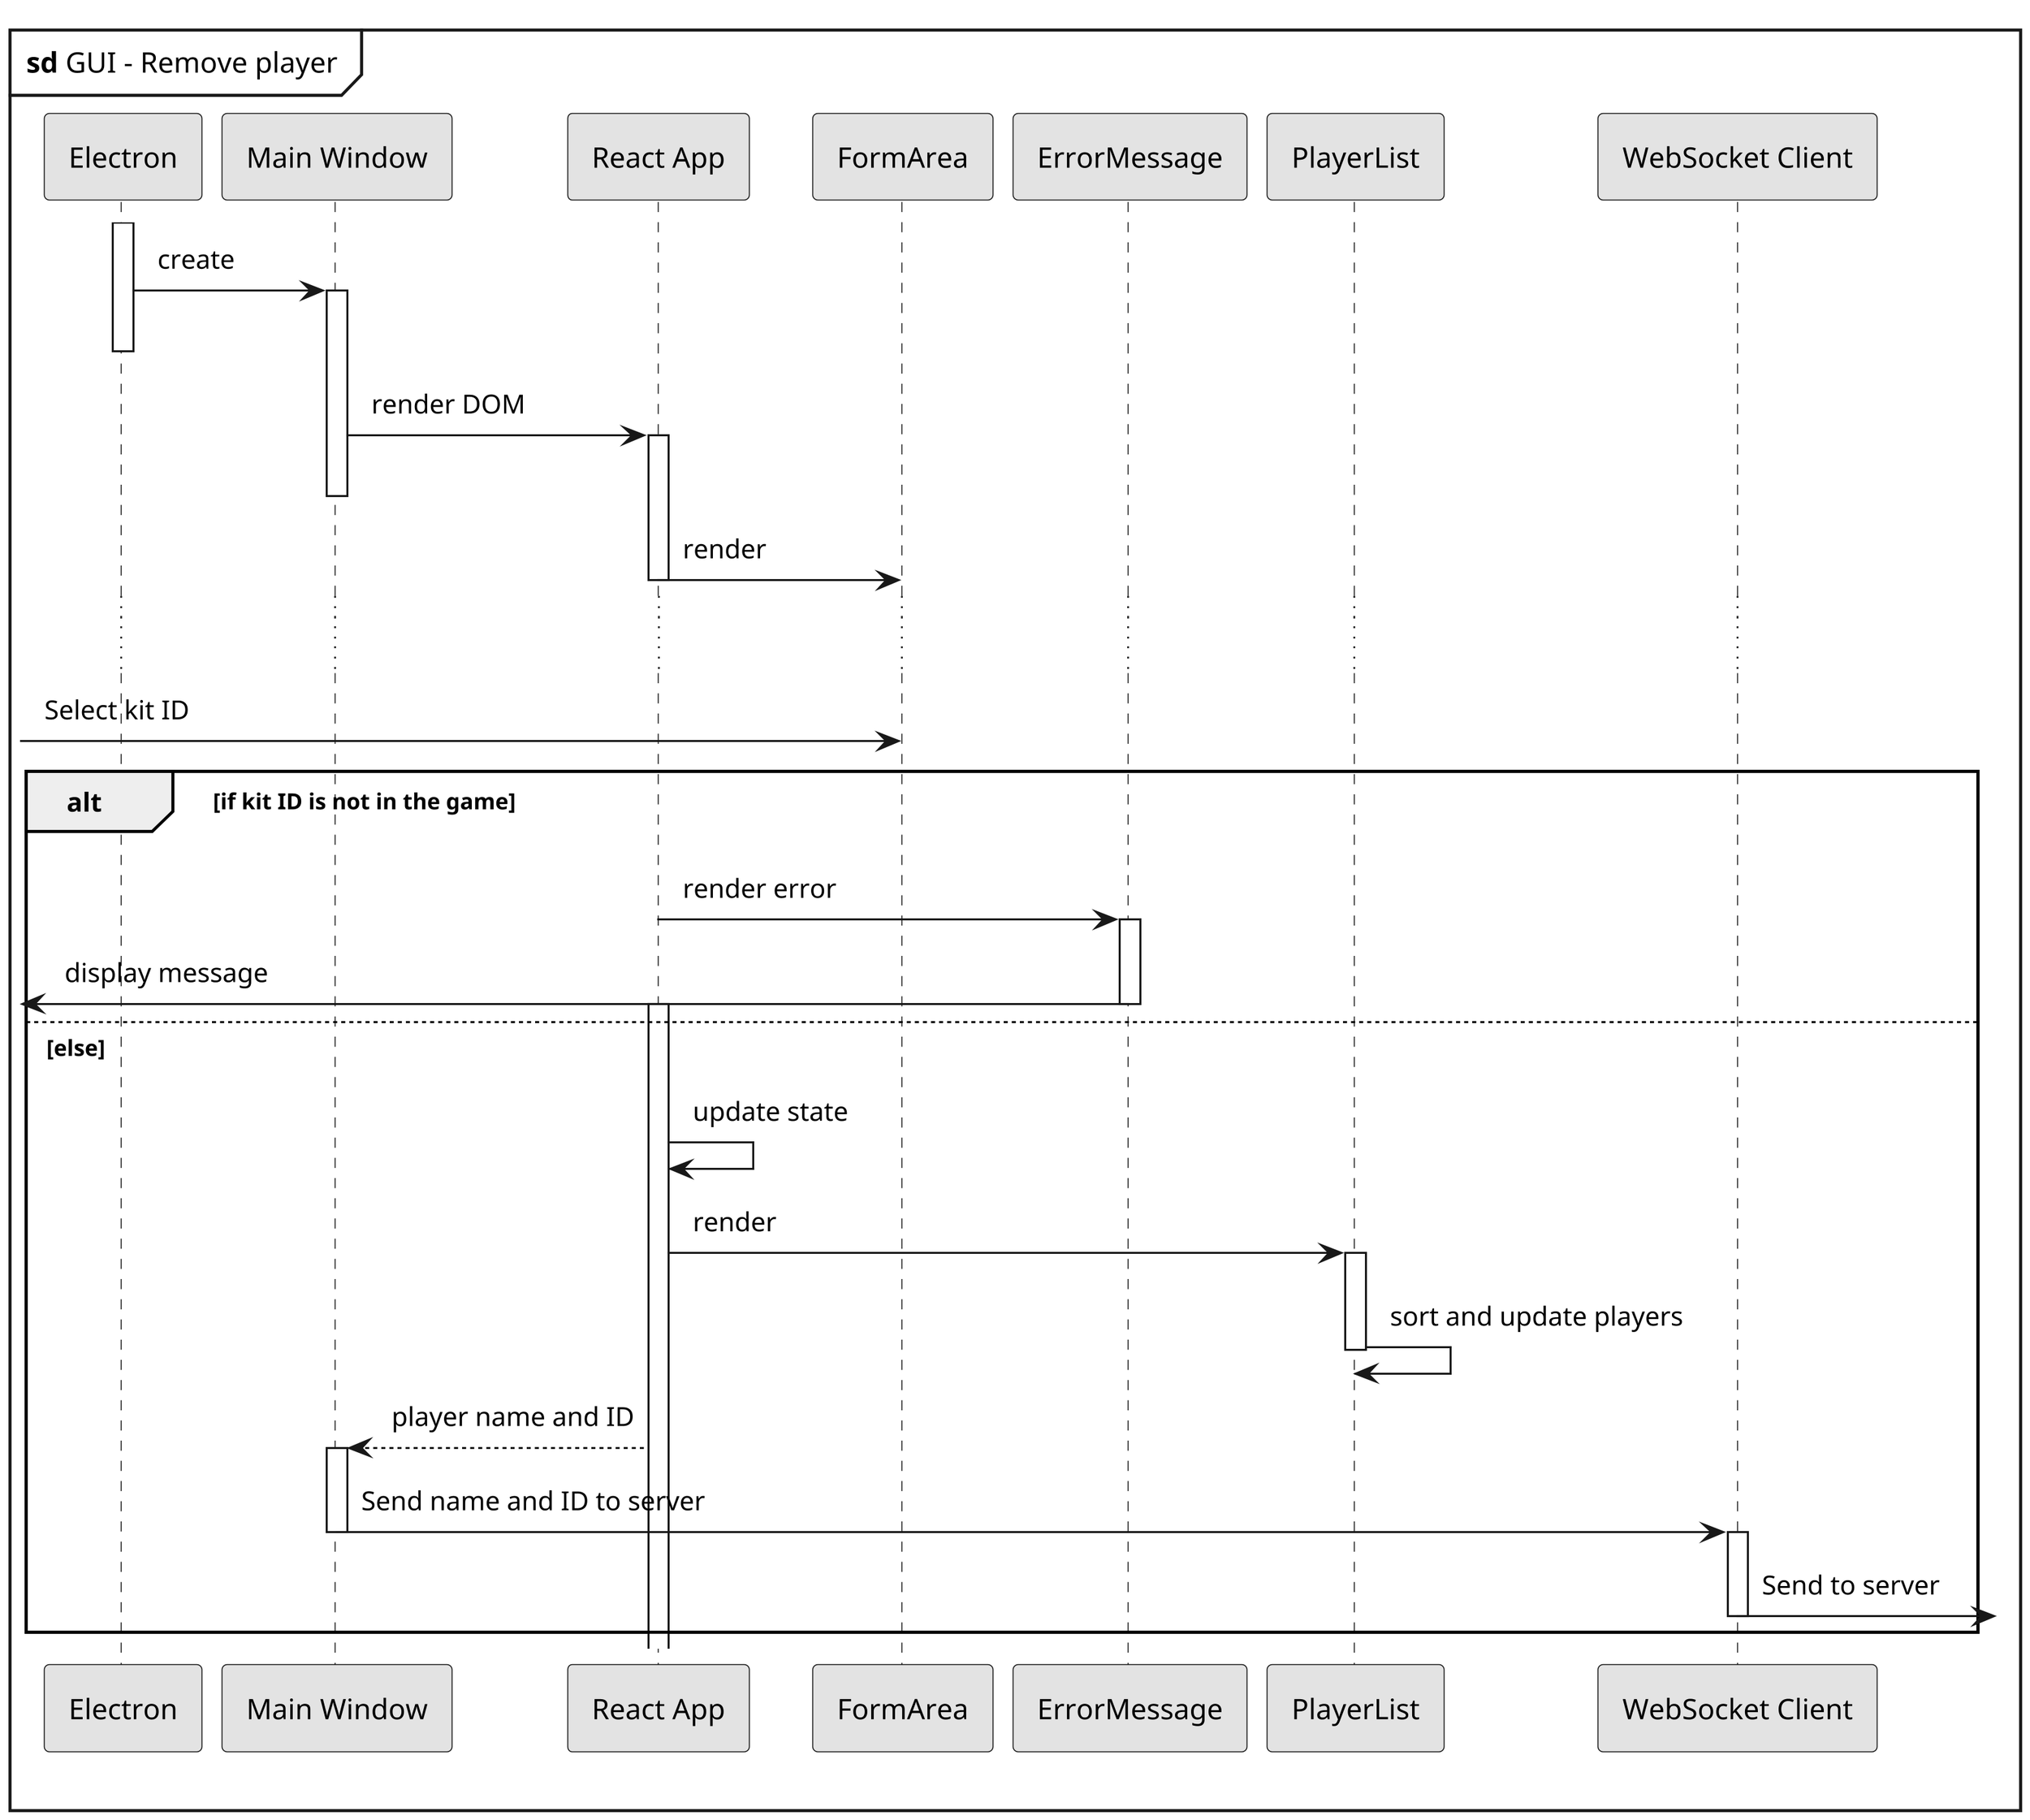 @startuml GUIsdRemovePlayer

skinparam {
    monochrome true
    dpi 300
    padding 5
    packageStyle rectangle
    packageStyle frame
    shadowing false
}

mainframe **sd** GUI - Remove player

    participant Electron
    participant "Main Window" as main
    participant "React App" as react
    participant "FormArea" as form
    participant "ErrorMessage" as error
    participant "PlayerList" as players
    participant "WebSocket Client" as ws

    activate Electron
    Electron -> main++: create
    deactivate Electron
    main -> react++: render DOM
    deactivate main
    react -> form--: render
    ...
    [->form: Select kit ID

    alt if kit ID is not in the game
        react -> error++: render error
        [<-error: display message
        deactivate error
    else else
        activate react
        react -> react: update state
        react -> players++: render
        players -> players--: sort and update players
        react --> main++: player name and ID
        main -> ws: Send name and ID to server
        deactivate main
        activate ws
        ws ->]: Send to server
        deactivate ws
    end

@enduml